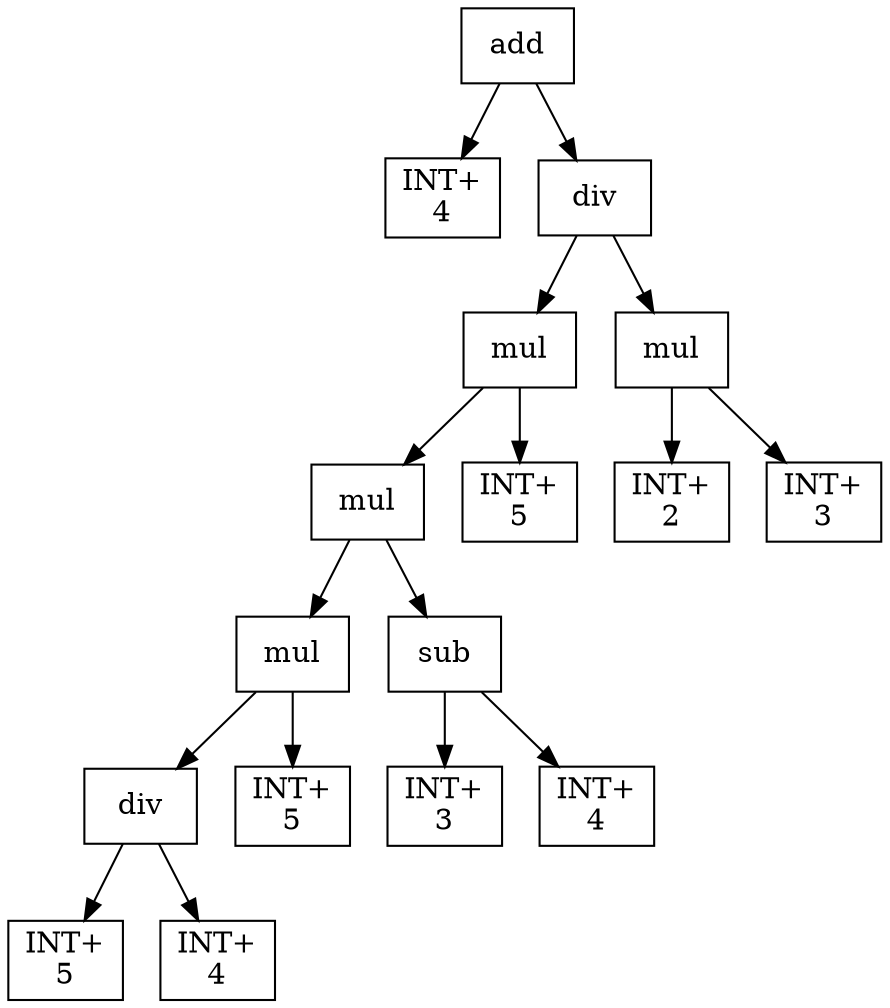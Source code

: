 digraph expr {
  node [shape=box];
  n1 [label="add"];
  n2 [label="INT+\n4"];
  n3 [label="div"];
  n4 [label="mul"];
  n5 [label="mul"];
  n6 [label="mul"];
  n7 [label="div"];
  n8 [label="INT+\n5"];
  n9 [label="INT+\n4"];
  n7 -> n8;
  n7 -> n9;
  n10 [label="INT+\n5"];
  n6 -> n7;
  n6 -> n10;
  n11 [label="sub"];
  n12 [label="INT+\n3"];
  n13 [label="INT+\n4"];
  n11 -> n12;
  n11 -> n13;
  n5 -> n6;
  n5 -> n11;
  n14 [label="INT+\n5"];
  n4 -> n5;
  n4 -> n14;
  n15 [label="mul"];
  n16 [label="INT+\n2"];
  n17 [label="INT+\n3"];
  n15 -> n16;
  n15 -> n17;
  n3 -> n4;
  n3 -> n15;
  n1 -> n2;
  n1 -> n3;
}